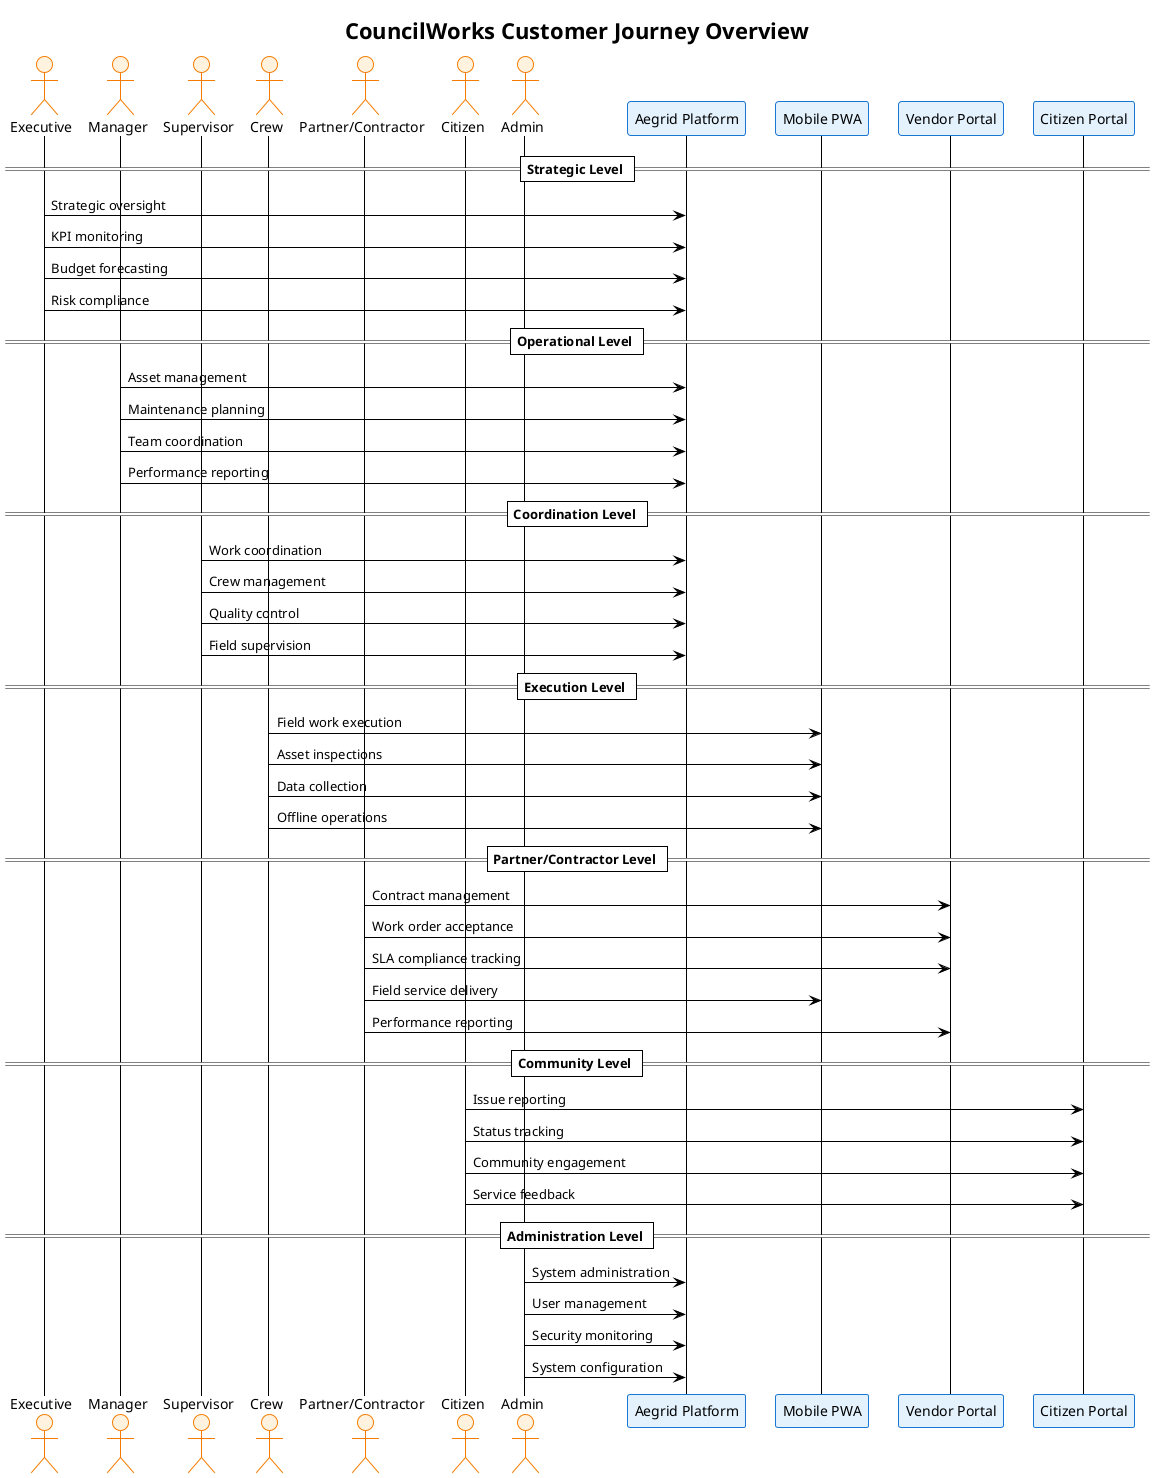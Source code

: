 @startuml Customer Journey Overview
!theme plain
skinparam backgroundColor #FFFFFF
skinparam participant {
  BackgroundColor #E3F2FD
  BorderColor #1976D2
  FontColor #000000
}
skinparam actor {
  BackgroundColor #FFF3E0
  BorderColor #F57C00
  FontColor #000000
}

title CouncilWorks Customer Journey Overview

actor "Executive" as EXEC
actor "Manager" as MGR
actor "Supervisor" as SUP
actor "Crew" as CREW
actor "Partner/Contractor" as PARTNER
actor "Citizen" as CIT
actor "Admin" as ADM

participant "Aegrid Platform" as PLATFORM
participant "Mobile PWA" as MOBILE
participant "Vendor Portal" as VENDOR_PORTAL
participant "Citizen Portal" as PORTAL

== Strategic Level ==
EXEC -> PLATFORM: Strategic oversight
EXEC -> PLATFORM: KPI monitoring
EXEC -> PLATFORM: Budget forecasting
EXEC -> PLATFORM: Risk compliance

== Operational Level ==
MGR -> PLATFORM: Asset management
MGR -> PLATFORM: Maintenance planning
MGR -> PLATFORM: Team coordination
MGR -> PLATFORM: Performance reporting

== Coordination Level ==
SUP -> PLATFORM: Work coordination
SUP -> PLATFORM: Crew management
SUP -> PLATFORM: Quality control
SUP -> PLATFORM: Field supervision

== Execution Level ==
CREW -> MOBILE: Field work execution
CREW -> MOBILE: Asset inspections
CREW -> MOBILE: Data collection
CREW -> MOBILE: Offline operations

== Partner/Contractor Level ==
PARTNER -> VENDOR_PORTAL: Contract management
PARTNER -> VENDOR_PORTAL: Work order acceptance
PARTNER -> VENDOR_PORTAL: SLA compliance tracking
PARTNER -> MOBILE: Field service delivery
PARTNER -> VENDOR_PORTAL: Performance reporting

== Community Level ==
CIT -> PORTAL: Issue reporting
CIT -> PORTAL: Status tracking
CIT -> PORTAL: Community engagement
CIT -> PORTAL: Service feedback

== Administration Level ==
ADM -> PLATFORM: System administration
ADM -> PLATFORM: User management
ADM -> PLATFORM: Security monitoring
ADM -> PLATFORM: System configuration

@enduml
